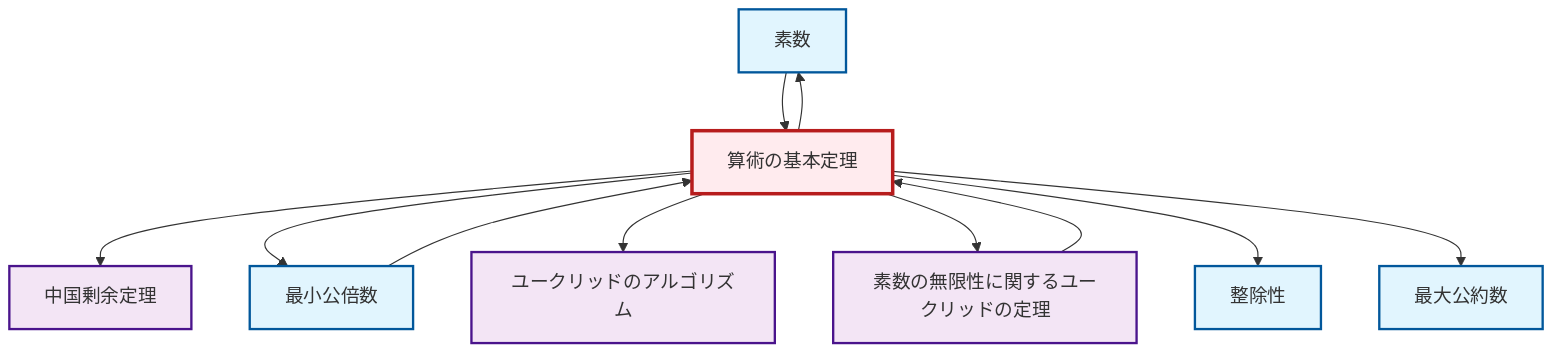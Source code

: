 graph TD
    classDef definition fill:#e1f5fe,stroke:#01579b,stroke-width:2px
    classDef theorem fill:#f3e5f5,stroke:#4a148c,stroke-width:2px
    classDef axiom fill:#fff3e0,stroke:#e65100,stroke-width:2px
    classDef example fill:#e8f5e9,stroke:#1b5e20,stroke-width:2px
    classDef current fill:#ffebee,stroke:#b71c1c,stroke-width:3px
    thm-euclidean-algorithm["ユークリッドのアルゴリズム"]:::theorem
    def-prime["素数"]:::definition
    def-gcd["最大公約数"]:::definition
    thm-fundamental-arithmetic["算術の基本定理"]:::theorem
    def-divisibility["整除性"]:::definition
    def-lcm["最小公倍数"]:::definition
    thm-chinese-remainder["中国剰余定理"]:::theorem
    thm-euclid-infinitude-primes["素数の無限性に関するユークリッドの定理"]:::theorem
    def-lcm --> thm-fundamental-arithmetic
    thm-euclid-infinitude-primes --> thm-fundamental-arithmetic
    thm-fundamental-arithmetic --> thm-chinese-remainder
    thm-fundamental-arithmetic --> def-lcm
    thm-fundamental-arithmetic --> thm-euclidean-algorithm
    thm-fundamental-arithmetic --> thm-euclid-infinitude-primes
    thm-fundamental-arithmetic --> def-prime
    thm-fundamental-arithmetic --> def-divisibility
    def-prime --> thm-fundamental-arithmetic
    thm-fundamental-arithmetic --> def-gcd
    class thm-fundamental-arithmetic current